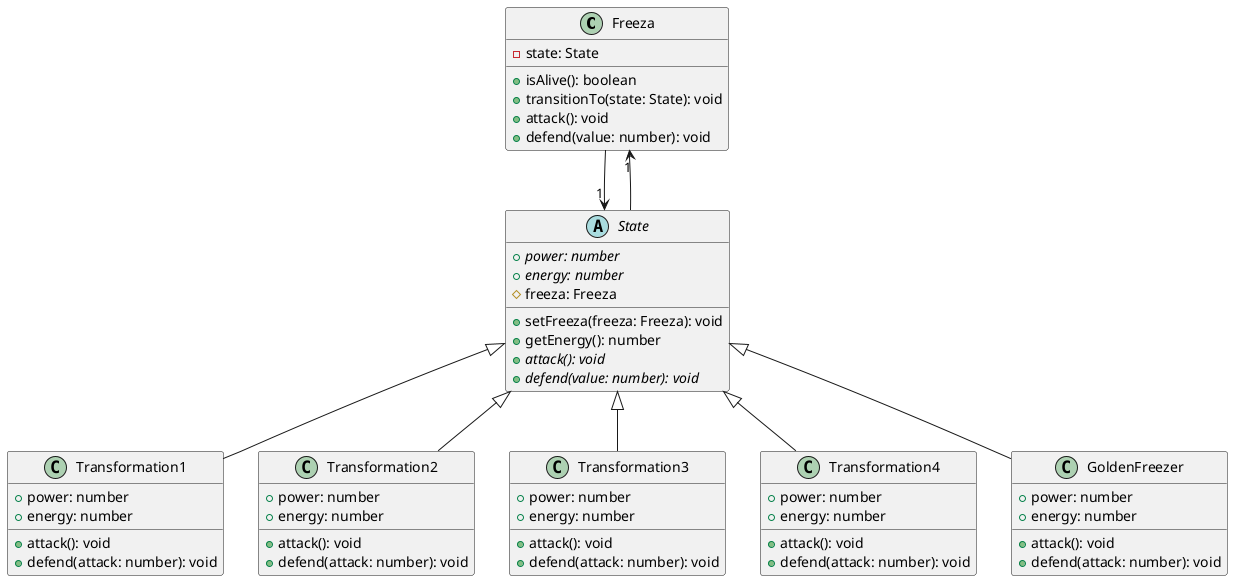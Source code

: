 @startuml
class Freeza {
    -state: State
    +isAlive(): boolean
    +transitionTo(state: State): void
    +attack(): void
    +defend(value: number): void
}
abstract class State {
    +{abstract} power: number
    +{abstract} energy: number
    #freeza: Freeza
    +setFreeza(freeza: Freeza): void
    +getEnergy(): number
    +{abstract} attack(): void
    +{abstract} defend(value: number): void
}
class Transformation1 extends State {
    +power: number
    +energy: number
    +attack(): void
    +defend(attack: number): void
}
class Transformation2 extends State {
    +power: number
    +energy: number
    +attack(): void
    +defend(attack: number): void
}
class Transformation3 extends State {
    +power: number
    +energy: number
    +attack(): void
    +defend(attack: number): void
}
class Transformation4 extends State {
    +power: number
    +energy: number
    +attack(): void
    +defend(attack: number): void
}
class GoldenFreezer extends State {
    +power: number
    +energy: number
    +attack(): void
    +defend(attack: number): void
}
Freeza --> "1" State
State --> "1" Freeza
@enduml